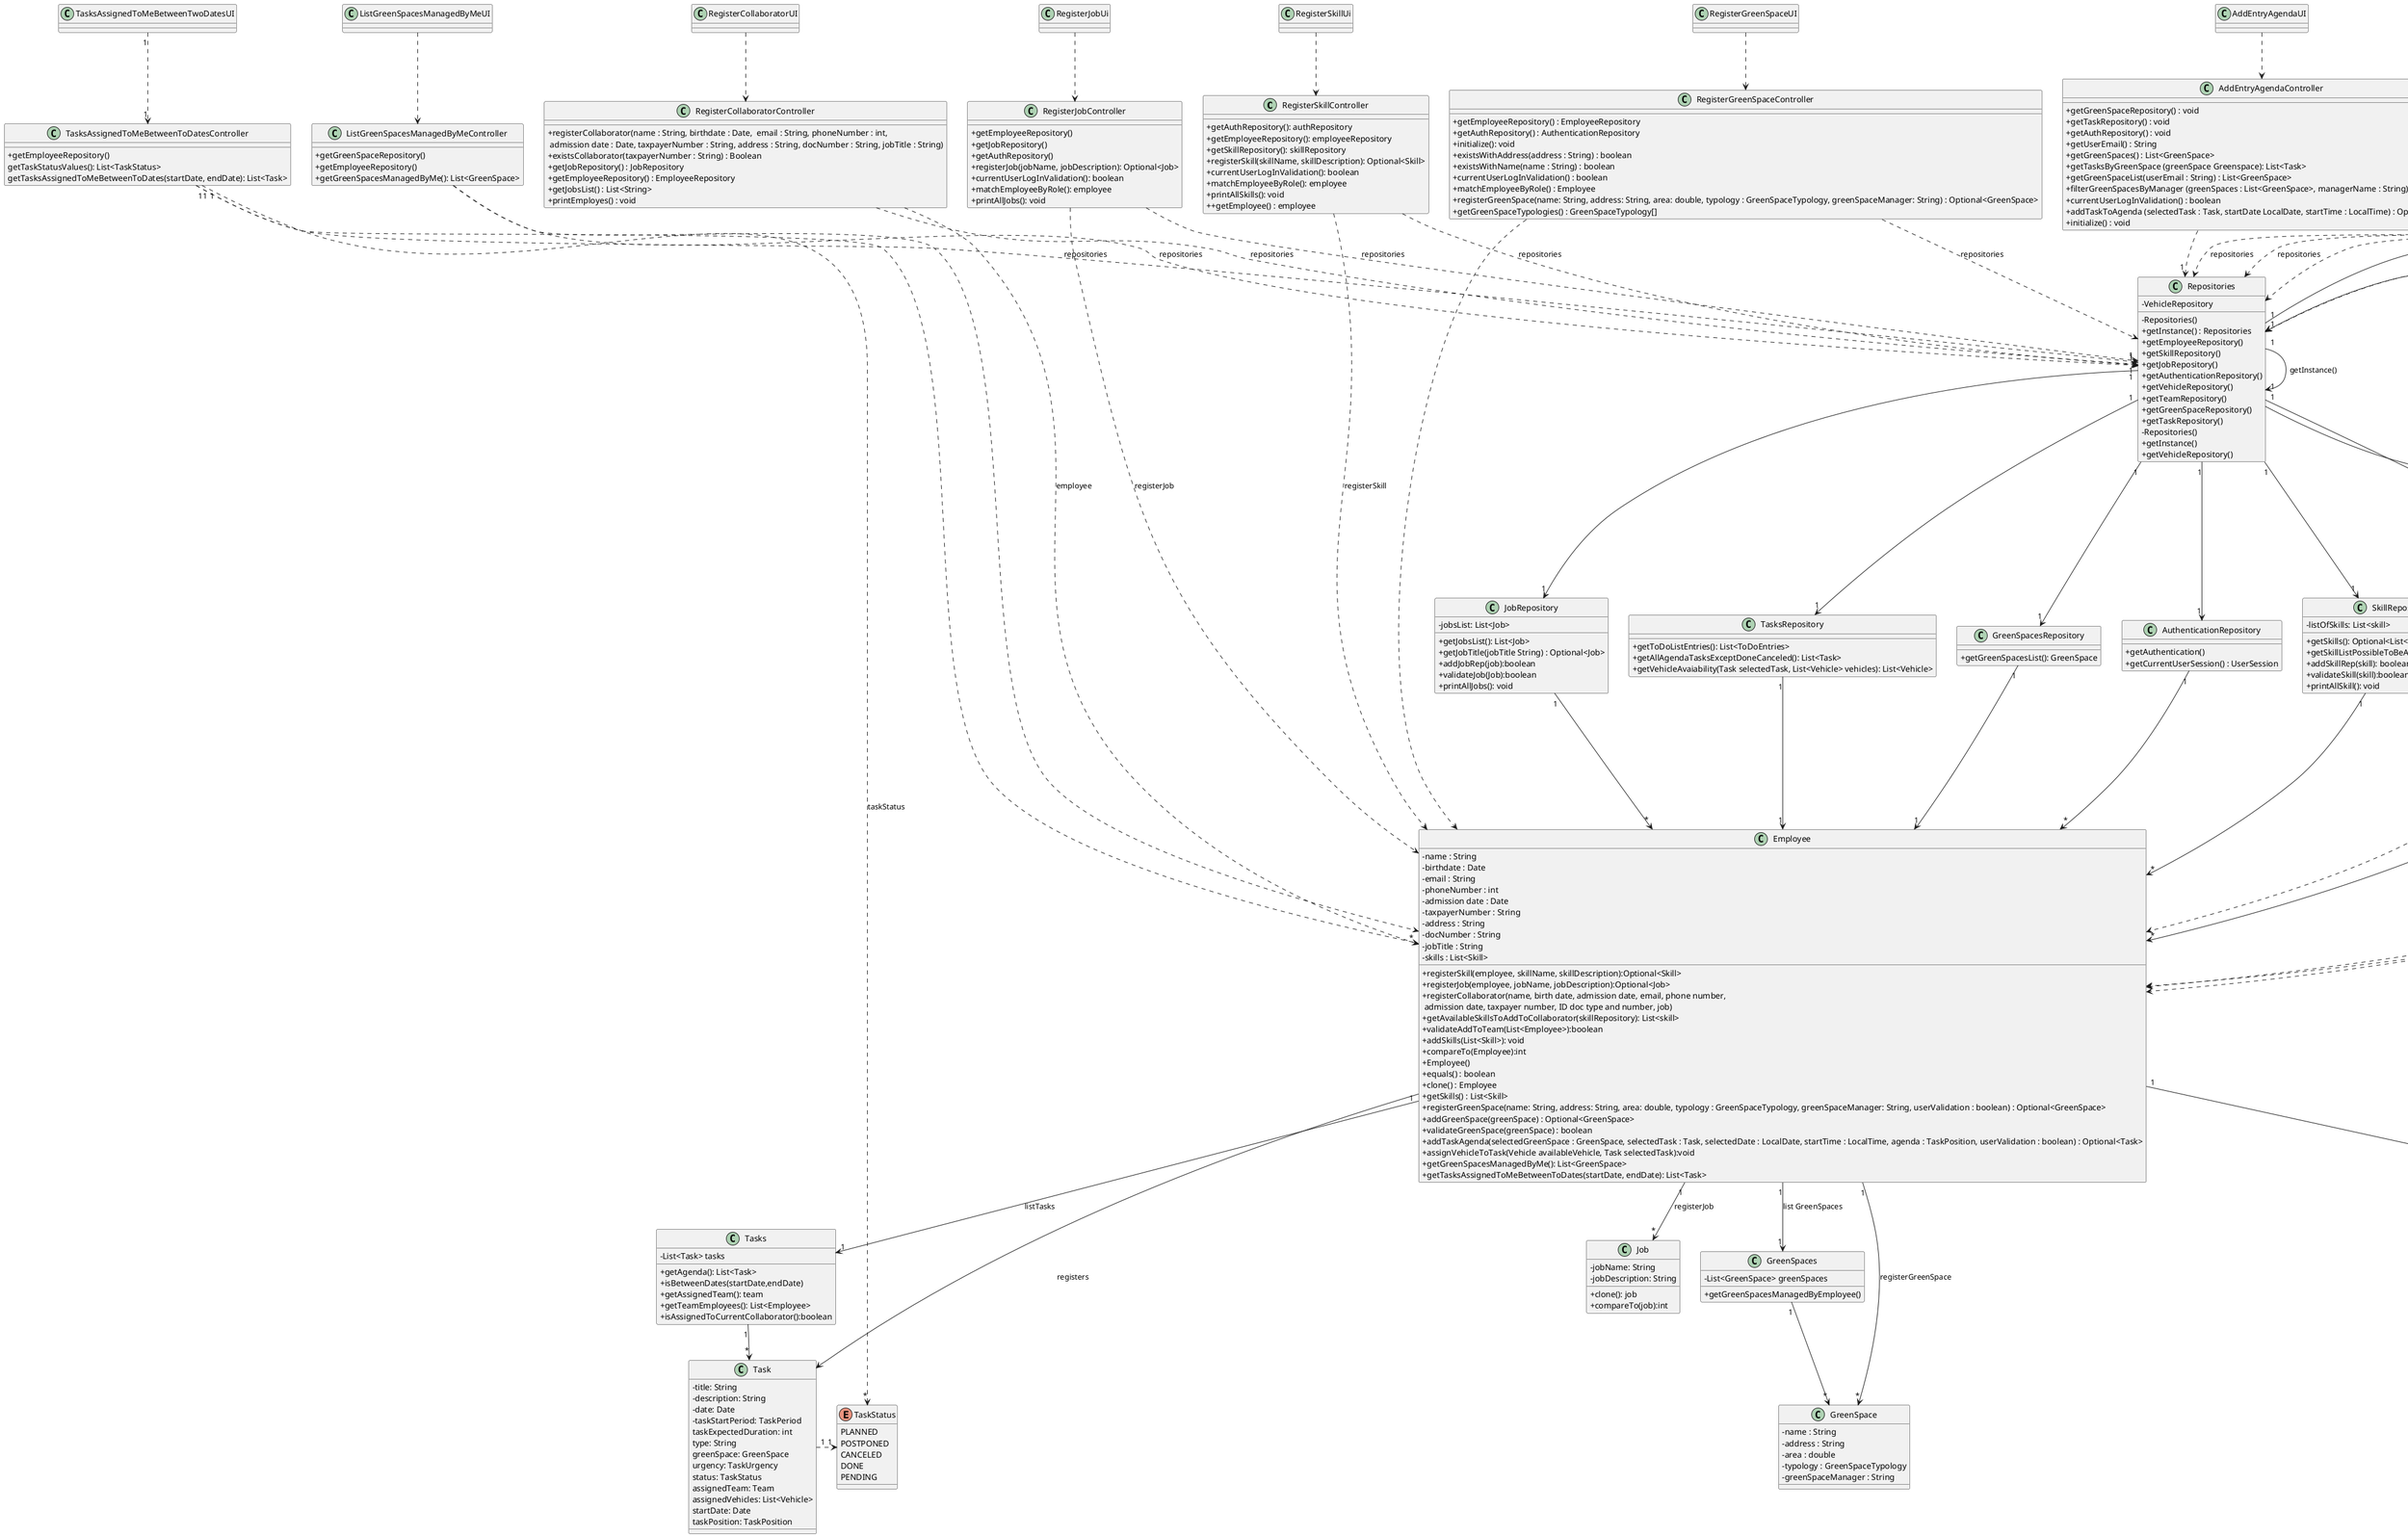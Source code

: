 @startuml
skinparam classAttributeIconSize 0

'class ApplicationSession
'{
'  +static getInstance()
'  +getCurrentSession()
'}
'
'class UserSession
'{
'  +isLoggedInWithRole(USER_ROLE)
'}
'
'class "{NameOfUC}Controller" {
'    + {NameOfUC}Controller()
'    + methodX(...)
'}






class RegisterSkillController{
    +getAuthRepository(): authRepository
    +getEmployeeRepository(): employeeRepository
    +getSkillRepository(): skillRepository
    +registerSkill(skillName, skillDescription): Optional<Skill>
    +currentUserLogInValidation(): boolean
    + matchEmployeeByRole(): employee
    + printAllSkills(): void
    + +getEmployee() : employee

}

class EmployeeRepository{

-employeeList : List<Employee>
+getEmployees() : List<Employee>
+getEmployeeSkills(employee : Employee) : List<Skill>
+addSkillsToCollaboratorProfile(collaborator : Employee, skillsToAdd : List<Skill>) : Optional<Employee>
+addEmployee(employee : Employee) : Optional<Employee>
+validateEmployee(employee : Employee) : Boolean
+printRegisteredEmployees() : void
+printAllEmployeesAndHisSkills() : void



}

class Skill{
-skillName: String
-skillDescription: String
+clone(): skill
+compareTo(Skill):int

}


class Repositories {
    - Repositories()
    + getInstance() : Repositories
    + getEmployeeRepository()
    + getSkillRepository()
    + getJobRepository()
    + getAuthenticationRepository()
    + getVehicleRepository()
    + getTeamRepository()
    + getGreenSpaceRepository()
    + getTaskRepository()

}

class Employee{
    -name : String
    -birthdate : Date
    -email : String
    -phoneNumber : int
    -admission date : Date
    -taxpayerNumber : String
    -address : String
    -docNumber : String
    -jobTitle : String
    -skills : List<Skill>

    +registerSkill(employee, skillName, skillDescription):Optional<Skill>
    +registerJob(employee, jobName, jobDescription):Optional<Job>
    +registerCollaborator(name, birth date, admission date, email, phone number,\n admission date, taxpayer number, ID doc type and number, job)
    +getAvailableSkillsToAddToCollaborator(skillRepository): List<skill>
    +validateAddToTeam(List<Employee>):boolean
    +addSkills(List<Skill>): void
    +compareTo(Employee):int
    +Employee()
    +equals() : boolean
    +clone() : Employee
    + getSkills() : List<Skill>
    +registerGreenSpace(name: String, address: String, area: double, typology : GreenSpaceTypology, greenSpaceManager: String, userValidation : boolean) : Optional<GreenSpace>
    +addGreenSpace(greenSpace) : Optional<GreenSpace>
    +validateGreenSpace(greenSpace) : boolean
    + addTaskAgenda(selectedGreenSpace : GreenSpace, selectedTask : Task, selectedDate : LocalDate, startTime : LocalTime, agenda : TaskPosition, userValidation : boolean) : Optional<Task>
    +assignVehicleToTask(Vehicle availableVehicle, Task selectedTask):void
    +getGreenSpacesManagedByMe(): List<GreenSpace>
    +getTasksAssignedToMeBetweenToDates(startDate, endDate): List<Task>

}

RegisterSkillUi ..> RegisterSkillController

RegisterSkillController ..> "1" Repositories : repositories


RegisterSkillController ..>Employee: registerSkill

Repositories "1" --> "1" EmployeeRepository

EmployeeRepository "1"--> "*"Employee
Employee "1"  -->  "*"Skill : registerSkill

RegisterCollaboratorController ..> Employee : employee






class RegisterJobController{

    +getEmployeeRepository()
    +getJobRepository()
    +getAuthRepository()
    +registerJob(jobName, jobDescription): Optional<Job>
    +currentUserLogInValidation(): boolean
    +matchEmployeeByRole(): employee
    +printAllJobs(): void

}



class Job{
-jobName: String
-jobDescription: String
+clone(): job
+compareTo(job):int
}

RegisterJobUi ..> RegisterJobController

RegisterJobController ..> "1" Repositories : repositories

RegisterJobController ..>Employee: registerJob

Employee "1"  -->  "*"Job : registerJob









class RegisterCollaboratorUI {

}

class RegisterCollaboratorController {

    + registerCollaborator(name : String, birthdate : Date,  email : String, phoneNumber : int,\n admission date : Date, taxpayerNumber : String, address : String, docNumber : String, jobTitle : String)
    + existsCollaborator(taxpayerNumber : String) : Boolean
    + getJobRepository() : JobRepository
    + getEmployeeRepository() : EmployeeRepository
    + getJobsList() : List<String>
    + printEmployes() : void

}




class AuthenticationRepository {
    +getAuthentication()
    +getCurrentUserSession() : UserSession
}
class JobRepository {
    -jobsList: List<Job>
    +getJobsList(): List<Job>
    +getJobTitle(jobTitle String) : Optional<Job>
    +addJobRep(job):boolean
    +validateJob(Job):boolean
    +printAllJobs(): void
}



RegisterCollaboratorController ..> Repositories: repositories
JobRepository "1" --> "*" Employee


Repositories "1" --> "1" JobRepository
Repositories "1" --> "1" AuthenticationRepository
RegisterCollaboratorUI ..> RegisterCollaboratorController








class AssignSkillCollaboratorUI {

}

class AssignSkillCollaboratorController {
    +getSkillRepository() : SkillRepository
    +getEmployeeRepository() : EmployeeRepository
    +getCollaboratorListAndSkillsAdded() : List<Employee>
    +getSkillListPossibleToBeAdded(selectedCollaborator : Employee ) : List<Skill>
    +addSkillToCollaboratorProfile(collaborator : Employee , skillsToAdd: List<Skill>) : void
    +printAllEmployeesAndHisSkills():void
}

class SkillRepository {
    -listOfSkills: List<skill>
    +getSkills(): Optional<List<Skill>>
    +getSkillListPossibleToBeAdded(): List<Skill>
    +addSkillRep(skill): boolean
    +validateSkill(skill):boolean
    +printAllSkill(): void


}


AssignSkillCollaboratorController ..> Repositories: repositories


Repositories "1" --> "1" SkillRepository
SkillRepository "1"--> "*" Employee


AssignSkillCollaboratorController ..> Employee : employee



AssignSkillCollaboratorUI ..> AssignSkillCollaboratorController






'
'class VFMUI {
'    +run()
'}
'

class RegisterCheckUpUI {
}

class CheckUpController {
    +CheckUpController(getVehicleRepository)
    +getInstance()
    +registerCheckUp(licensePlate: String, checkUpDate: Date, kmAtCheckUp: double)
}






class CheckUp {
-kmAtLastCheckUp: double
-checkUpDate: Date
+CheckUp(kmAtLastCheckUp: double, checkUpDate: Date)
+getKmAtLastCheckUp() : double
- double kmAtLastCheckUp
+ getCheckUpDate()
}


RegisterCheckUpUI ..> CheckUpController: 1..1
CheckUpController ..> Repositories

VehicleRepository "1" --> "*" Vehicle
'Vehicle --> checkUp
CheckUpController ..> Vehicle
CheckUpController ..> VehicleRepository
'VFMUI --> RegisterCheckUpUI





class CreateVehicleUI {
}

class CreateVehicleController {
    + createVehicle(registrationPlate : String, brand : String, model : String\n                        , type : String, tare : double\n                        , grossWeight : double, currentKm : double\n                        , registerDate : Date, acquisitionDate : Date\n                        , checkUpKmFrequency : double, checkUpKm : double) : Optional<Vehicle>
    + getVehicleRepository() : VehicleRepository
}


class VehicleRepository {
    - vehiclesList : List<Vehicle>

    + getVehicle(registrationPlate : String) : Vehicle
    + getVehicles() : List<Vehicle>
    + updateVehicle(vehicle : Vehicle) : void
    + existsVehicle(registrationPlate : String) : Boolean
    + add(vehicle : Vehicle) : Optional<Vehicle>
}

class Vehicle {
    - registrationPlate : String
    - brand : String
    - model : String
    - type : String
    - tare : double
    - grossWeight : double
    - currentKm : double
    - registerDate : Date
    - acquisitionDate : Date
    - checkUpKmFrequency : double
    - checkUpKm : double
    - KmAtLastCheckUp : double
    - checkUps : ArrayList<CheckUp>

    -validateVehicle(String registrationPlate)
    + clone() : Vehicle
    +registerCheckUp(double kmAtLastCheckUp, Date checkUpDate)
    +getCheckUpList()
    +compareTo()
    +Vehicle()
    +setLastCheckUpDate(checkUpDate: Date)
    +getVehicleDetails() : VehicleDetails
    + isCheckUpDue() : boolean
}

CreateVehicleUI ..> CreateVehicleController

CreateVehicleController ..> Repositories : repositories
CreateVehicleController ..> VehicleRepository : vehicleRepository
CreateVehicleController ..> Vehicle : vehicle









class GenerateTeamUI {

}

class GenerateTeamController {
    - employeeRepository : EmployeeRepository
    - skillRepository : SkillRepository
    - teamRepository : TeamRepository
    + getTeamWithSkillSet(minNumberOfEmployees : int, maxNumberOfEmployees : int, skillSet : List<Skill>, teamEmployees : Team) : Result
    + createTeam(teamEmployees : Team) : Optional<Team>
    + getEmployeesNotInTeam(teamList : Team) : List<Employee>
}





class TeamRepository {
    - teamList : List<Team>
    + add(team : Team) : Optional<Team>
    + validateTeam(team : Team) : boolean
    + printRegisteredTeams() : void
}

class Team {
    - teamEmployees : List<Employee>
    + getTeamEmployees() : List<Employee>
    + setTeamEmployees(teamEmployees : List<Employee>) : void
    + clone() : Team
    + add(employee : Employee) : void
    + isEmpty() : boolean
    + size() : int
}




GenerateTeamUI ..> GenerateTeamController

GenerateTeamController ..> Repositories
GenerateTeamController ..> TeamRepository : teamRepository
GenerateTeamController ..> EmployeeRepository : employeeRepository
GenerateTeamController ..> SkillRepository : skillRepository
GenerateTeamController ..> Team : team
GenerateTeamController ..> Skill : skill
GenerateTeamController ..> Employee : employee


Repositories --> TeamRepository
TeamRepository "1" --> "*" Team






'class VFMUI {
'    +run()
'}

class RegisterCheckUpUI {
}

class CheckUpController {
    -getVehicleRepository()
    +CheckUpController(getVehicleRepository)
    +getInstance()
    +registerCheckUp(licensePlate: String, checkUpDate: Date, kmAtCheckUp: double)
}


Repositories "1" -> "1" VehicleRepository

Vehicle "1" --> "*" CheckUp : registerCheckUp


'VFMUI ..> RegisterCheckUpUI











class ListVehiclesDueToCheckUpUI {
'    -ListVehiclesDueToCheckUpController
'    +ListVehiclesDueToCheckUpUI()
'    +run()
'    +listVehiclesDueToCheckUp()
}

class ListVehiclesDueToCheckUpController {
    -VehicleRepository
    -getVehicleRepository()
    +ListVehiclesDueToCheckUpController()
    +vehiclesDueToCheckUp()
}

class Repositories {
    -VehicleRepository
    -Repositories()
    +getInstance()
    +getVehicleRepository()
}

class VehicleRepository {
    +List<Vehicle>()
    +getVehicle(String registrationPlate)
    +getVehicles(ArrayList<>(vehiclesList))
    +updateVehicle()
    +existsVehicle()
    +add()
    +validateVehicle()
}





class CheckUps {
+getSortedCheckUps() : List<CheckUp>
- ArrayList<CheckUp> checkUps
}


ListVehiclesDueToCheckUpUI "1" ..> "1" ListVehiclesDueToCheckUpController
ListVehiclesDueToCheckUpController "1" ..> "1" Repositories : repositories
ListVehiclesDueToCheckUpController "1" ..> "*" Vehicle
ListVehiclesDueToCheckUpController "1" ..> "1" VehicleRepository

Vehicle "1" --> "1" CheckUps :list check-ups
CheckUps "1" --> "*" CheckUp

class RegisterGreenSpaceUI {

}

class RegisterGreenSpaceController {
    + getEmployeeRepository() : EmployeeRepository
    + getAuthRepository() : AuthenticationRepository
    + initialize(): void
    + existsWithAddress(address : String) : boolean
    + existsWithName(name : String) : boolean
    + currentUserLogInValidation() : boolean
    + matchEmployeeByRole() : Employee
    + registerGreenSpace(name: String, address: String, area: double, typology : GreenSpaceTypology, greenSpaceManager: String) : Optional<GreenSpace>
    + getGreenSpaceTypologies() : GreenSpaceTypology[]
    }
class GreenSpace {
        -name : String
        -address : String
        -area : double
        -typology : GreenSpaceTypology
        - greenSpaceManager : String
}

RegisterGreenSpaceController ..> Repositories: repositories
RegisterGreenSpaceController ..> Employee
RegisterGreenSpaceUI ..> RegisterGreenSpaceController


AuthenticationRepository "1" --> "*" Employee
Employee "1" --> "*" GreenSpace : registerGreenSpace



class AddEntryAgendaUI{

}

class AddEntryAgendaController{
+ getGreenSpaceRepository() : void
+ getTaskRepository() : void
+ getAuthRepository() : void
+ getUserEmail() : String
+ getGreenSpaces() : List<GreenSpace>
+ getTasksByGreenSpace (greenSpace Greenspace): List<Task>
+ getGreenSpaceList(userEmail : String) : List<GreenSpace>
+ filterGreenSpacesByManager (greenSpaces : List<GreenSpace>, managerName : String)
+ currentUserLogInValidation() : boolean
+ addTaskToAgenda (selectedTask : Task, startDate LocalDate, startTime : LocalTime) : Optional<Task>
+ initialize() : void


}
class TasksRepository{
 +getToDoListEntries(): List<ToDoEntries>
 +getAllAgendaTasksExceptDoneCanceled(): List<Task>
 +getVehicleAvaiability(Task selectedTask, List<Vehicle> vehicles): List<Vehicle>

}
class GreenSpacesRepository{
+getGreenSpacesList(): GreenSpace
}
class Task{
    -title: String
    -description: String
    -date: Date
    -taskStartPeriod: TaskPeriod
    taskExpectedDuration: int
    type: String
    greenSpace: GreenSpace
    urgency: TaskUrgency
    status: TaskStatus
    assignedTeam: Team
    assignedVehicles: List<Vehicle>
    startDate: Date
    taskPosition: TaskPosition
}
AddEntryAgendaUI ..>AddEntryAgendaController

AddEntryAgendaController ..> "1" Repositories

Repositories "1" --> "1" Repositories : getInstance()

Repositories "1" --> "1" TasksRepository
Repositories "1" --> "1" GreenSpacesRepository

AddEntryAgendaController ..>Employee


TasksRepository "1" --> "1" Employee
GreenSpacesRepository "1" --> "1" Employee

Employee --> Task: registers




class AssignVehicleToAgendaEntryUI{
}

class AssignVehicleToAgendaEntryController{
+getEmployeeRepository()
+getTaskRepository()
+getVehicleRepository()
+getAvailableTasks(): List<Task>
+getAvailableVehicles(Task taskSelected): List<Vehicle>
+getTaskAssignedVehicles(Task task): List<Vehicle>
+assignVehicleToTask(Vehicle vehicle, Task task): void
}


AssignVehicleToAgendaEntryUI ..> AssignVehicleToAgendaEntryController

AssignVehicleToAgendaEntryController ..> Repositories : repositories
AssignVehicleToAgendaEntryController ..> Employee

class ListGreenSpacesManagedByMeUI{
}

class ListGreenSpacesManagedByMeController{
+getGreenSpaceRepository()
+getEmployeeRepository()
+getGreenSpacesManagedByMe(): List<GreenSpace>

}

class GreenSpaces{
-List<GreenSpace> greenSpaces
+getGreenSpacesManagedByEmployee()
}


ListGreenSpacesManagedByMeUI ..> ListGreenSpacesManagedByMeController

ListGreenSpacesManagedByMeController ..> Repositories : repositories
Employee "1" --> "1"GreenSpaces: list GreenSpaces
GreenSpaces "1" --> "*"GreenSpace


ListGreenSpacesManagedByMeController .> Employee





class TasksAssignedToMeBetweenTwoDatesUI {

}


class TasksAssignedToMeBetweenToDatesController {

    +getEmployeeRepository()
    getTaskStatusValues(): List<TaskStatus>
    getTasksAssignedToMeBetweenToDates(startDate, endDate): List<Task>
}

class Tasks{
    - List<Task> tasks
    +getAgenda(): List<Task>
    +isBetweenDates(startDate,endDate)
    +getAssignedTeam(): team
    +getTeamEmployees(): List<Employee>
    +isAssignedToCurrentCollaborator():boolean

}

enum TaskStatus {
    PLANNED
    POSTPONED
    CANCELED
    DONE
    PENDING
}

TasksAssignedToMeBetweenTwoDatesUI "1" ..> "1" TasksAssignedToMeBetweenToDatesController
TasksAssignedToMeBetweenToDatesController "1" ..> "1" Repositories: repositories
TasksAssignedToMeBetweenToDatesController "1" .> "*" Employee
TasksAssignedToMeBetweenToDatesController "1" .> "*" TaskStatus: taskStatus
Employee "1" --> "1" Tasks: listTasks
Tasks "1" --> "*" Task
Task "1" .> "1" TaskStatus

@enduml